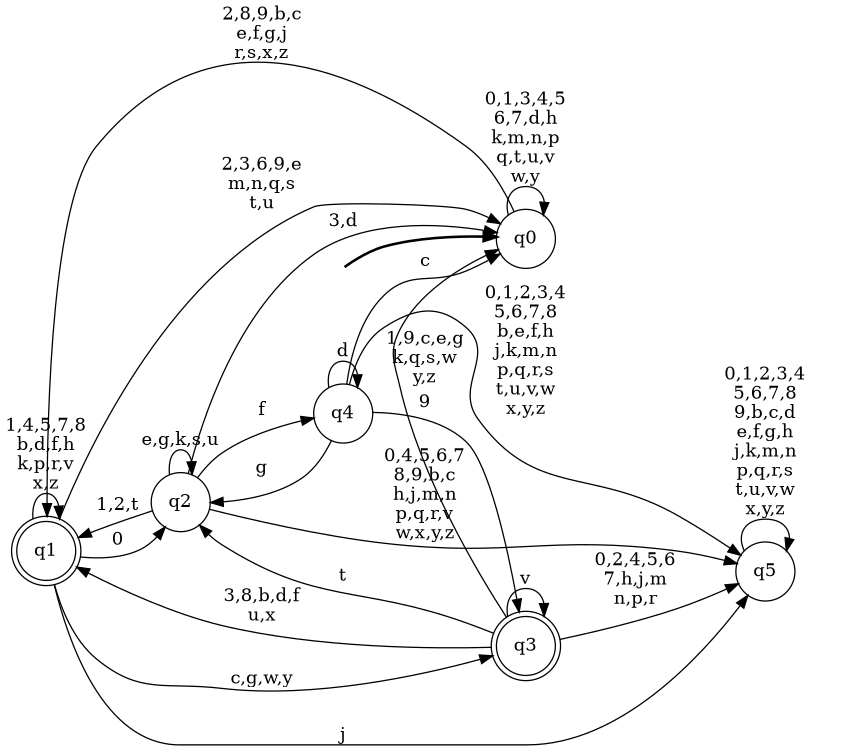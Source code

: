 digraph BlueStar {
__start0 [style = invis, shape = none, label = "", width = 0, height = 0];

rankdir=LR;
size="8,5";

s0 [style="filled", color="black", fillcolor="white" shape="circle", label="q0"];
s1 [style="rounded,filled", color="black", fillcolor="white" shape="doublecircle", label="q1"];
s2 [style="filled", color="black", fillcolor="white" shape="circle", label="q2"];
s3 [style="rounded,filled", color="black", fillcolor="white" shape="doublecircle", label="q3"];
s4 [style="filled", color="black", fillcolor="white" shape="circle", label="q4"];
s5 [style="filled", color="black", fillcolor="white" shape="circle", label="q5"];
subgraph cluster_main { 
	graph [pad=".75", ranksep="0.15", nodesep="0.15"];
	 style=invis; 
	__start0 -> s0 [penwidth=2];
}
s0 -> s0 [label="0,1,3,4,5\n6,7,d,h\nk,m,n,p\nq,t,u,v\nw,y"];
s0 -> s1 [label="2,8,9,b,c\ne,f,g,j\nr,s,x,z"];
s1 -> s0 [label="2,3,6,9,e\nm,n,q,s\nt,u"];
s1 -> s1 [label="1,4,5,7,8\nb,d,f,h\nk,p,r,v\nx,z"];
s1 -> s2 [label="0"];
s1 -> s3 [label="c,g,w,y"];
s1 -> s5 [label="j"];
s2 -> s0 [label="3,d"];
s2 -> s1 [label="1,2,t"];
s2 -> s2 [label="e,g,k,s,u"];
s2 -> s4 [label="f"];
s2 -> s5 [label="0,4,5,6,7\n8,9,b,c\nh,j,m,n\np,q,r,v\nw,x,y,z"];
s3 -> s0 [label="1,9,c,e,g\nk,q,s,w\ny,z"];
s3 -> s1 [label="3,8,b,d,f\nu,x"];
s3 -> s2 [label="t"];
s3 -> s3 [label="v"];
s3 -> s5 [label="0,2,4,5,6\n7,h,j,m\nn,p,r"];
s4 -> s0 [label="c"];
s4 -> s2 [label="g"];
s4 -> s3 [label="9"];
s4 -> s4 [label="d"];
s4 -> s5 [label="0,1,2,3,4\n5,6,7,8\nb,e,f,h\nj,k,m,n\np,q,r,s\nt,u,v,w\nx,y,z"];
s5 -> s5 [label="0,1,2,3,4\n5,6,7,8\n9,b,c,d\ne,f,g,h\nj,k,m,n\np,q,r,s\nt,u,v,w\nx,y,z"];

}